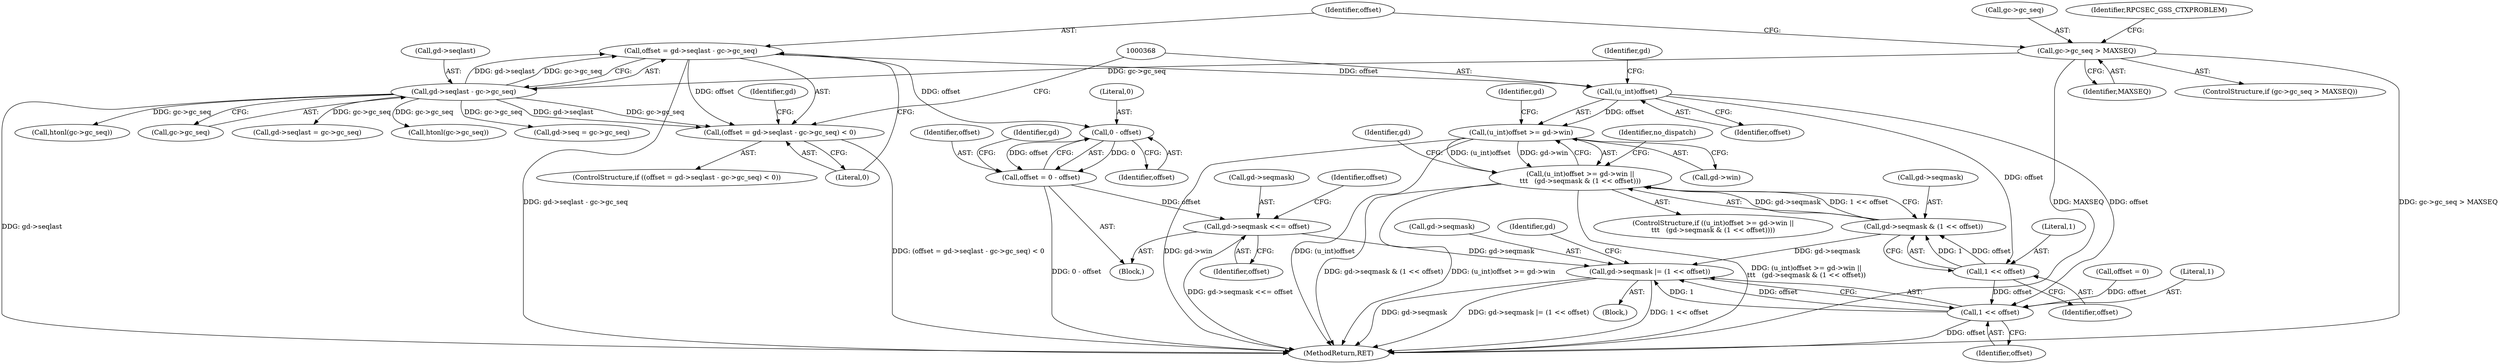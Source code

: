 digraph "0_krb5_5bb8a6b9c9eb8dd22bc9526751610aaa255ead9c@integer" {
"1000332" [label="(Call,offset = gd->seqlast - gc->gc_seq)"];
"1000334" [label="(Call,gd->seqlast - gc->gc_seq)"];
"1000323" [label="(Call,gc->gc_seq > MAXSEQ)"];
"1000331" [label="(Call,(offset = gd->seqlast - gc->gc_seq) < 0)"];
"1000352" [label="(Call,0 - offset)"];
"1000350" [label="(Call,offset = 0 - offset)"];
"1000355" [label="(Call,gd->seqmask <<= offset)"];
"1000394" [label="(Call,gd->seqmask |= (1 << offset))"];
"1000367" [label="(Call,(u_int)offset)"];
"1000366" [label="(Call,(u_int)offset >= gd->win)"];
"1000365" [label="(Call,(u_int)offset >= gd->win ||\n\t\t\t   (gd->seqmask & (1 << offset)))"];
"1000377" [label="(Call,1 << offset)"];
"1000373" [label="(Call,gd->seqmask & (1 << offset))"];
"1000398" [label="(Call,1 << offset)"];
"1000327" [label="(Identifier,MAXSEQ)"];
"1000369" [label="(Identifier,offset)"];
"1000334" [label="(Call,gd->seqlast - gc->gc_seq)"];
"1000365" [label="(Call,(u_int)offset >= gd->win ||\n\t\t\t   (gd->seqmask & (1 << offset)))"];
"1000354" [label="(Identifier,offset)"];
"1000321" [label="(Block,)"];
"1000373" [label="(Call,gd->seqmask & (1 << offset))"];
"1000323" [label="(Call,gc->gc_seq > MAXSEQ)"];
"1000330" [label="(ControlStructure,if ((offset = gd->seqlast - gc->gc_seq) < 0))"];
"1000353" [label="(Literal,0)"];
"1000387" [label="(Call,gd->seq = gc->gc_seq)"];
"1000375" [label="(Identifier,gd)"];
"1000332" [label="(Call,offset = gd->seqlast - gc->gc_seq)"];
"1000359" [label="(Identifier,offset)"];
"1000395" [label="(Call,gd->seqmask)"];
"1000374" [label="(Call,gd->seqmask)"];
"1000351" [label="(Identifier,offset)"];
"1000370" [label="(Call,gd->win)"];
"1000355" [label="(Call,gd->seqmask <<= offset)"];
"1000357" [label="(Identifier,gd)"];
"1000356" [label="(Call,gd->seqmask)"];
"1000331" [label="(Call,(offset = gd->seqlast - gc->gc_seq) < 0)"];
"1000377" [label="(Call,1 << offset)"];
"1000383" [label="(Identifier,no_dispatch)"];
"1000378" [label="(Literal,1)"];
"1000394" [label="(Call,gd->seqmask |= (1 << offset))"];
"1000366" [label="(Call,(u_int)offset >= gd->win)"];
"1000557" [label="(Call,htonl(gc->gc_seq))"];
"1000342" [label="(Block,)"];
"1000367" [label="(Call,(u_int)offset)"];
"1000371" [label="(Identifier,gd)"];
"1000364" [label="(ControlStructure,if ((u_int)offset >= gd->win ||\n\t\t\t   (gd->seqmask & (1 << offset))))"];
"1000379" [label="(Identifier,offset)"];
"1000324" [label="(Call,gc->gc_seq)"];
"1000398" [label="(Call,1 << offset)"];
"1000345" [label="(Identifier,gd)"];
"1000341" [label="(Literal,0)"];
"1000333" [label="(Identifier,offset)"];
"1000329" [label="(Identifier,RPCSEC_GSS_CTXPROBLEM)"];
"1000360" [label="(Call,offset = 0)"];
"1000399" [label="(Literal,1)"];
"1000322" [label="(ControlStructure,if (gc->gc_seq > MAXSEQ))"];
"1000403" [label="(Identifier,gd)"];
"1000352" [label="(Call,0 - offset)"];
"1000389" [label="(Identifier,gd)"];
"1000616" [label="(MethodReturn,RET)"];
"1000338" [label="(Call,gc->gc_seq)"];
"1000335" [label="(Call,gd->seqlast)"];
"1000343" [label="(Call,gd->seqlast = gc->gc_seq)"];
"1000361" [label="(Identifier,offset)"];
"1000529" [label="(Call,htonl(gc->gc_seq))"];
"1000350" [label="(Call,offset = 0 - offset)"];
"1000400" [label="(Identifier,offset)"];
"1000332" -> "1000331"  [label="AST: "];
"1000332" -> "1000334"  [label="CFG: "];
"1000333" -> "1000332"  [label="AST: "];
"1000334" -> "1000332"  [label="AST: "];
"1000341" -> "1000332"  [label="CFG: "];
"1000332" -> "1000616"  [label="DDG: gd->seqlast - gc->gc_seq"];
"1000332" -> "1000331"  [label="DDG: offset"];
"1000334" -> "1000332"  [label="DDG: gd->seqlast"];
"1000334" -> "1000332"  [label="DDG: gc->gc_seq"];
"1000332" -> "1000352"  [label="DDG: offset"];
"1000332" -> "1000367"  [label="DDG: offset"];
"1000334" -> "1000338"  [label="CFG: "];
"1000335" -> "1000334"  [label="AST: "];
"1000338" -> "1000334"  [label="AST: "];
"1000334" -> "1000616"  [label="DDG: gd->seqlast"];
"1000334" -> "1000331"  [label="DDG: gd->seqlast"];
"1000334" -> "1000331"  [label="DDG: gc->gc_seq"];
"1000323" -> "1000334"  [label="DDG: gc->gc_seq"];
"1000334" -> "1000343"  [label="DDG: gc->gc_seq"];
"1000334" -> "1000387"  [label="DDG: gc->gc_seq"];
"1000334" -> "1000529"  [label="DDG: gc->gc_seq"];
"1000334" -> "1000557"  [label="DDG: gc->gc_seq"];
"1000323" -> "1000322"  [label="AST: "];
"1000323" -> "1000327"  [label="CFG: "];
"1000324" -> "1000323"  [label="AST: "];
"1000327" -> "1000323"  [label="AST: "];
"1000329" -> "1000323"  [label="CFG: "];
"1000333" -> "1000323"  [label="CFG: "];
"1000323" -> "1000616"  [label="DDG: gc->gc_seq > MAXSEQ"];
"1000323" -> "1000616"  [label="DDG: MAXSEQ"];
"1000331" -> "1000330"  [label="AST: "];
"1000331" -> "1000341"  [label="CFG: "];
"1000341" -> "1000331"  [label="AST: "];
"1000345" -> "1000331"  [label="CFG: "];
"1000368" -> "1000331"  [label="CFG: "];
"1000331" -> "1000616"  [label="DDG: (offset = gd->seqlast - gc->gc_seq) < 0"];
"1000352" -> "1000350"  [label="AST: "];
"1000352" -> "1000354"  [label="CFG: "];
"1000353" -> "1000352"  [label="AST: "];
"1000354" -> "1000352"  [label="AST: "];
"1000350" -> "1000352"  [label="CFG: "];
"1000352" -> "1000350"  [label="DDG: 0"];
"1000352" -> "1000350"  [label="DDG: offset"];
"1000350" -> "1000342"  [label="AST: "];
"1000351" -> "1000350"  [label="AST: "];
"1000357" -> "1000350"  [label="CFG: "];
"1000350" -> "1000616"  [label="DDG: 0 - offset"];
"1000350" -> "1000355"  [label="DDG: offset"];
"1000355" -> "1000342"  [label="AST: "];
"1000355" -> "1000359"  [label="CFG: "];
"1000356" -> "1000355"  [label="AST: "];
"1000359" -> "1000355"  [label="AST: "];
"1000361" -> "1000355"  [label="CFG: "];
"1000355" -> "1000616"  [label="DDG: gd->seqmask <<= offset"];
"1000355" -> "1000394"  [label="DDG: gd->seqmask"];
"1000394" -> "1000321"  [label="AST: "];
"1000394" -> "1000398"  [label="CFG: "];
"1000395" -> "1000394"  [label="AST: "];
"1000398" -> "1000394"  [label="AST: "];
"1000403" -> "1000394"  [label="CFG: "];
"1000394" -> "1000616"  [label="DDG: gd->seqmask |= (1 << offset)"];
"1000394" -> "1000616"  [label="DDG: 1 << offset"];
"1000394" -> "1000616"  [label="DDG: gd->seqmask"];
"1000373" -> "1000394"  [label="DDG: gd->seqmask"];
"1000398" -> "1000394"  [label="DDG: 1"];
"1000398" -> "1000394"  [label="DDG: offset"];
"1000367" -> "1000366"  [label="AST: "];
"1000367" -> "1000369"  [label="CFG: "];
"1000368" -> "1000367"  [label="AST: "];
"1000369" -> "1000367"  [label="AST: "];
"1000371" -> "1000367"  [label="CFG: "];
"1000367" -> "1000366"  [label="DDG: offset"];
"1000367" -> "1000377"  [label="DDG: offset"];
"1000367" -> "1000398"  [label="DDG: offset"];
"1000366" -> "1000365"  [label="AST: "];
"1000366" -> "1000370"  [label="CFG: "];
"1000370" -> "1000366"  [label="AST: "];
"1000375" -> "1000366"  [label="CFG: "];
"1000365" -> "1000366"  [label="CFG: "];
"1000366" -> "1000616"  [label="DDG: gd->win"];
"1000366" -> "1000616"  [label="DDG: (u_int)offset"];
"1000366" -> "1000365"  [label="DDG: (u_int)offset"];
"1000366" -> "1000365"  [label="DDG: gd->win"];
"1000365" -> "1000364"  [label="AST: "];
"1000365" -> "1000373"  [label="CFG: "];
"1000373" -> "1000365"  [label="AST: "];
"1000383" -> "1000365"  [label="CFG: "];
"1000389" -> "1000365"  [label="CFG: "];
"1000365" -> "1000616"  [label="DDG: (u_int)offset >= gd->win ||\n\t\t\t   (gd->seqmask & (1 << offset))"];
"1000365" -> "1000616"  [label="DDG: gd->seqmask & (1 << offset)"];
"1000365" -> "1000616"  [label="DDG: (u_int)offset >= gd->win"];
"1000373" -> "1000365"  [label="DDG: gd->seqmask"];
"1000373" -> "1000365"  [label="DDG: 1 << offset"];
"1000377" -> "1000373"  [label="AST: "];
"1000377" -> "1000379"  [label="CFG: "];
"1000378" -> "1000377"  [label="AST: "];
"1000379" -> "1000377"  [label="AST: "];
"1000373" -> "1000377"  [label="CFG: "];
"1000377" -> "1000373"  [label="DDG: 1"];
"1000377" -> "1000373"  [label="DDG: offset"];
"1000377" -> "1000398"  [label="DDG: offset"];
"1000374" -> "1000373"  [label="AST: "];
"1000398" -> "1000400"  [label="CFG: "];
"1000399" -> "1000398"  [label="AST: "];
"1000400" -> "1000398"  [label="AST: "];
"1000398" -> "1000616"  [label="DDG: offset"];
"1000360" -> "1000398"  [label="DDG: offset"];
}
